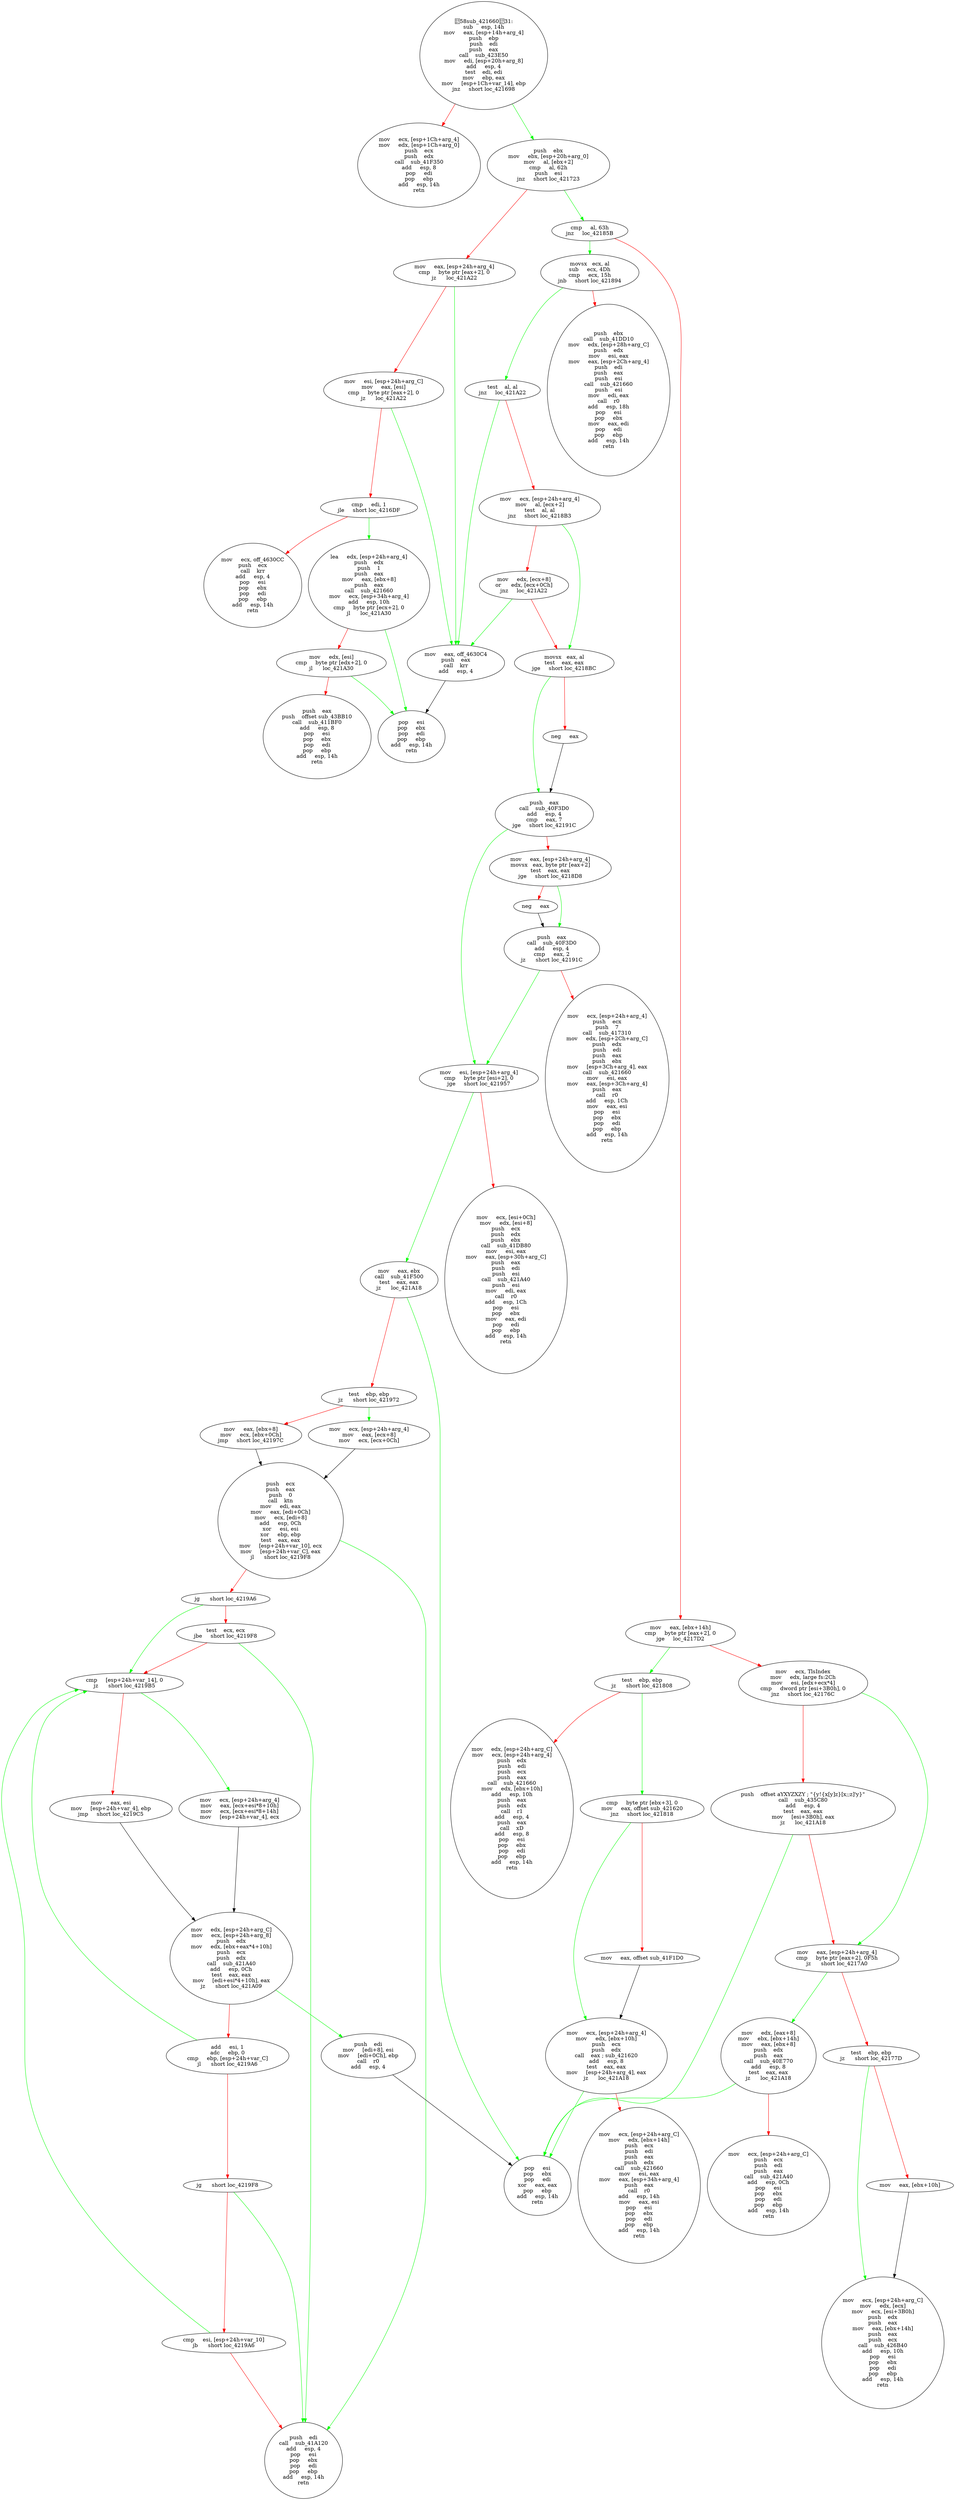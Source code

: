 digraph G{
Node0 [label = "58sub_42166031:
sub     esp, 14h
mov     eax, [esp+14h+arg_4]
push    ebp
push    edi
push    eax
call    sub_423E50
mov     edi, [esp+20h+arg_8]
add     esp, 4
test    edi, edi
mov     ebp, eax
mov     [esp+1Ch+var_14], ebp
jnz     short loc_421698"]
Node1 [label = "mov     ecx, [esp+1Ch+arg_4]
mov     edx, [esp+1Ch+arg_0]
push    ecx
push    edx
call    sub_41F350
add     esp, 8
pop     edi
pop     ebp
add     esp, 14h
retn"]
Node2 [label = "push    ebx
mov     ebx, [esp+20h+arg_0]
mov     al, [ebx+2]
cmp     al, 62h
push    esi
jnz     short loc_421723"]
Node3 [label = "mov     eax, [esp+24h+arg_4]
cmp     byte ptr [eax+2], 0
jz      loc_421A22"]
Node4 [label = "mov     esi, [esp+24h+arg_C]
mov     eax, [esi]
cmp     byte ptr [eax+2], 0
jz      loc_421A22"]
Node5 [label = "cmp     edi, 1
jle     short loc_4216DF"]
Node6 [label = "mov     ecx, off_4630CC
push    ecx
call    krr
add     esp, 4
pop     esi
pop     ebx
pop     edi
pop     ebp
add     esp, 14h
retn"]
Node7 [label = "lea     edx, [esp+24h+arg_4]
push    edx
push    1
push    eax
mov     eax, [ebx+8]
push    eax
call    sub_421660
mov     ecx, [esp+34h+arg_4]
add     esp, 10h
cmp     byte ptr [ecx+2], 0
jl      loc_421A30"]
Node8 [label = "mov     edx, [esi]
cmp     byte ptr [edx+2], 0
jl      loc_421A30"]
Node9 [label = "push    eax
push    offset sub_43BB10
call    sub_411BF0
add     esp, 8
pop     esi
pop     ebx
pop     edi
pop     ebp
add     esp, 14h
retn"]
Node10 [label = "cmp     al, 63h
jnz     loc_42185B"]
Node11 [label = "mov     eax, [ebx+14h]
cmp     byte ptr [eax+2], 0
jge     loc_4217D2"]
Node12 [label = "mov     ecx, TlsIndex
mov     edx, large fs:2Ch
mov     esi, [edx+ecx*4]
cmp     dword ptr [esi+3B0h], 0
jnz     short loc_42176C"]
Node13 [label = "push    offset aYXYZXZY ; \"{y!{x[y]z}[x;;z]'y}\"
call    sub_435C80
add     esp, 4
test    eax, eax
mov     [esi+3B0h], eax
jz      loc_421A18"]
Node14 [label = "mov     eax, [esp+24h+arg_4]
cmp     byte ptr [eax+2], 0F5h
jz      short loc_4217A0"]
Node15 [label = "test    ebp, ebp
jz      short loc_42177D"]
Node16 [label = "mov     eax, [ebx+10h]"]
Node17 [label = "mov     ecx, [esp+24h+arg_C]
mov     edx, [ecx]
mov     ecx, [esi+3B0h]
push    edx
push    eax
mov     eax, [ebx+14h]
push    eax
push    ecx
call    sub_426B40
add     esp, 10h
pop     esi
pop     ebx
pop     edi
pop     ebp
add     esp, 14h
retn"]
Node18 [label = "mov     edx, [eax+8]
mov     ebx, [ebx+14h]
mov     eax, [ebx+8]
push    edx
push    eax
call    sub_40E770
add     esp, 8
test    eax, eax
jz      loc_421A18"]
Node19 [label = "mov     ecx, [esp+24h+arg_C]
push    ecx
push    edi
push    eax
call    sub_421A40
add     esp, 0Ch
pop     esi
pop     ebx
pop     edi
pop     ebp
add     esp, 14h
retn"]
Node20 [label = "test    ebp, ebp
jz      short loc_421808"]
Node21 [label = "mov     edx, [esp+24h+arg_C]
mov     ecx, [esp+24h+arg_4]
push    edx
push    edi
push    ecx
push    eax
call    sub_421660
mov     edx, [ebx+10h]
add     esp, 10h
push    eax
push    edx
call    r1
add     esp, 4
push    eax
call    xD
add     esp, 8
pop     esi
pop     ebx
pop     edi
pop     ebp
add     esp, 14h
retn"]
Node22 [label = "cmp     byte ptr [ebx+3], 0
mov     eax, offset sub_421620
jnz     short loc_421818"]
Node23 [label = "mov     eax, offset sub_41F1D0"]
Node24 [label = "mov     ecx, [esp+24h+arg_4]
mov     edx, [ebx+10h]
push    ecx
push    edx
call    eax ; sub_421620
add     esp, 8
test    eax, eax
mov     [esp+24h+arg_4], eax
jz      loc_421A18"]
Node25 [label = "mov     ecx, [esp+24h+arg_C]
mov     edx, [ebx+14h]
push    ecx
push    edi
push    eax
push    edx
call    sub_421660
mov     esi, eax
mov     eax, [esp+34h+arg_4]
push    eax
call    r0
add     esp, 14h
mov     eax, esi
pop     esi
pop     ebx
pop     edi
pop     ebp
add     esp, 14h
retn"]
Node26 [label = "movsx   ecx, al
sub     ecx, 4Dh
cmp     ecx, 15h
jnb     short loc_421894"]
Node27 [label = "push    ebx
call    sub_41DD10
mov     edx, [esp+28h+arg_C]
push    edx
mov     esi, eax
mov     eax, [esp+2Ch+arg_4]
push    edi
push    eax
push    esi
call    sub_421660
push    esi
mov     edi, eax
call    r0
add     esp, 18h
pop     esi
pop     ebx
mov     eax, edi
pop     edi
pop     ebp
add     esp, 14h
retn"]
Node28 [label = "test    al, al
jnz     loc_421A22"]
Node29 [label = "mov     ecx, [esp+24h+arg_4]
mov     al, [ecx+2]
test    al, al
jnz     short loc_4218B3"]
Node30 [label = "mov     edx, [ecx+8]
or      edx, [ecx+0Ch]
jnz     loc_421A22"]
Node31 [label = "movsx   eax, al
test    eax, eax
jge     short loc_4218BC"]
Node32 [label = "neg     eax"]
Node33 [label = "push    eax
call    sub_40F3D0
add     esp, 4
cmp     eax, 7
jge     short loc_42191C"]
Node34 [label = "mov     eax, [esp+24h+arg_4]
movsx   eax, byte ptr [eax+2]
test    eax, eax
jge     short loc_4218D8"]
Node35 [label = "neg     eax"]
Node36 [label = "push    eax
call    sub_40F3D0
add     esp, 4
cmp     eax, 2
jz      short loc_42191C"]
Node37 [label = "mov     ecx, [esp+24h+arg_4]
push    ecx
push    7
call    sub_417310
mov     edx, [esp+2Ch+arg_C]
push    edx
push    edi
push    eax
push    ebx
mov     [esp+3Ch+arg_4], eax
call    sub_421660
mov     esi, eax
mov     eax, [esp+3Ch+arg_4]
push    eax
call    r0
add     esp, 1Ch
mov     eax, esi
pop     esi
pop     ebx
pop     edi
pop     ebp
add     esp, 14h
retn"]
Node38 [label = "mov     esi, [esp+24h+arg_4]
cmp     byte ptr [esi+2], 0
jge     short loc_421957"]
Node39 [label = "mov     ecx, [esi+0Ch]
mov     edx, [esi+8]
push    ecx
push    edx
push    ebx
call    sub_41DB80
mov     esi, eax
mov     eax, [esp+30h+arg_C]
push    eax
push    edi
push    esi
call    sub_421A40
push    esi
mov     edi, eax
call    r0
add     esp, 1Ch
pop     esi
pop     ebx
mov     eax, edi
pop     edi
pop     ebp
add     esp, 14h
retn"]
Node40 [label = "mov     eax, ebx
call    sub_41F500
test    eax, eax
jz      loc_421A18"]
Node41 [label = "test    ebp, ebp
jz      short loc_421972"]
Node42 [label = "mov     eax, [ebx+8]
mov     ecx, [ebx+0Ch]
jmp     short loc_42197C"]
Node43 [label = "mov     ecx, [esp+24h+arg_4]
mov     eax, [ecx+8]
mov     ecx, [ecx+0Ch]"]
Node44 [label = "push    ecx
push    eax
push    0
call    ktn
mov     edi, eax
mov     eax, [edi+0Ch]
mov     ecx, [edi+8]
add     esp, 0Ch
xor     esi, esi
xor     ebp, ebp
test    eax, eax
mov     [esp+24h+var_10], ecx
mov     [esp+24h+var_C], eax
jl      short loc_4219F8"]
Node45 [label = "jg      short loc_4219A6"]
Node46 [label = "test    ecx, ecx
jbe     short loc_4219F8"]
Node47 [label = "cmp     [esp+24h+var_14], 0
jz      short loc_4219B5"]
Node48 [label = "mov     eax, esi
mov     [esp+24h+var_4], ebp
jmp     short loc_4219C5"]
Node49 [label = "mov     ecx, [esp+24h+arg_4]
mov     eax, [ecx+esi*8+10h]
mov     ecx, [ecx+esi*8+14h]
mov     [esp+24h+var_4], ecx"]
Node50 [label = "mov     edx, [esp+24h+arg_C]
mov     ecx, [esp+24h+arg_8]
push    edx
mov     edx, [ebx+eax*4+10h]
push    ecx
push    edx
call    sub_421A40
add     esp, 0Ch
test    eax, eax
mov     [edi+esi*4+10h], eax
jz      short loc_421A09"]
Node51 [label = "add     esi, 1
adc     ebp, 0
cmp     ebp, [esp+24h+var_C]
jl      short loc_4219A6"]
Node52 [label = "jg      short loc_4219F8"]
Node53 [label = "cmp     esi, [esp+24h+var_10]
jb      short loc_4219A6"]
Node54 [label = "push    edi
call    sub_41A120
add     esp, 4
pop     esi
pop     ebx
pop     edi
pop     ebp
add     esp, 14h
retn"]
Node55 [label = "push    edi
mov     [edi+8], esi
mov     [edi+0Ch], ebp
call    r0
add     esp, 4"]
Node56 [label = "pop     esi
pop     ebx
pop     edi
xor     eax, eax
pop     ebp
add     esp, 14h
retn"]
Node57 [label = "mov     eax, off_4630C4
push    eax
call    krr
add     esp, 4"]
Node58 [label = "pop     esi
pop     ebx
pop     edi
pop     ebp
add     esp, 14h
retn"]
Node0 -> Node1 [color = "red"]
Node0 -> Node2 [color = "green"]
Node2 -> Node3 [color = "red"]
Node2 -> Node10 [color = "green"]
Node3 -> Node4 [color = "red"]
Node3 -> Node57 [color = "green"]
Node4 -> Node5 [color = "red"]
Node4 -> Node57 [color = "green"]
Node5 -> Node6 [color = "red"]
Node5 -> Node7 [color = "green"]
Node7 -> Node8 [color = "red"]
Node7 -> Node58 [color = "green"]
Node8 -> Node9 [color = "red"]
Node8 -> Node58 [color = "green"]
Node10 -> Node11 [color = "red"]
Node10 -> Node26 [color = "green"]
Node11 -> Node12 [color = "red"]
Node11 -> Node20 [color = "green"]
Node12 -> Node13 [color = "red"]
Node12 -> Node14 [color = "green"]
Node13 -> Node14 [color = "red"]
Node13 -> Node56 [color = "green"]
Node14 -> Node15 [color = "red"]
Node14 -> Node18 [color = "green"]
Node15 -> Node16 [color = "red"]
Node15 -> Node17 [color = "green"]
Node16 -> Node17 [color = "black"]
Node18 -> Node19 [color = "red"]
Node18 -> Node56 [color = "green"]
Node20 -> Node21 [color = "red"]
Node20 -> Node22 [color = "green"]
Node22 -> Node23 [color = "red"]
Node22 -> Node24 [color = "green"]
Node23 -> Node24 [color = "black"]
Node24 -> Node25 [color = "red"]
Node24 -> Node56 [color = "green"]
Node26 -> Node27 [color = "red"]
Node26 -> Node28 [color = "green"]
Node28 -> Node29 [color = "red"]
Node28 -> Node57 [color = "green"]
Node29 -> Node30 [color = "red"]
Node29 -> Node31 [color = "green"]
Node30 -> Node31 [color = "red"]
Node30 -> Node57 [color = "green"]
Node31 -> Node32 [color = "red"]
Node31 -> Node33 [color = "green"]
Node32 -> Node33 [color = "black"]
Node33 -> Node34 [color = "red"]
Node33 -> Node38 [color = "green"]
Node34 -> Node35 [color = "red"]
Node34 -> Node36 [color = "green"]
Node35 -> Node36 [color = "black"]
Node36 -> Node37 [color = "red"]
Node36 -> Node38 [color = "green"]
Node38 -> Node39 [color = "red"]
Node38 -> Node40 [color = "green"]
Node40 -> Node41 [color = "red"]
Node40 -> Node56 [color = "green"]
Node41 -> Node42 [color = "red"]
Node41 -> Node43 [color = "green"]
Node42 -> Node44 [color = "black"]
Node43 -> Node44 [color = "black"]
Node44 -> Node45 [color = "red"]
Node44 -> Node54 [color = "green"]
Node45 -> Node46 [color = "red"]
Node45 -> Node47 [color = "green"]
Node46 -> Node47 [color = "red"]
Node46 -> Node54 [color = "green"]
Node47 -> Node48 [color = "red"]
Node47 -> Node49 [color = "green"]
Node48 -> Node50 [color = "black"]
Node49 -> Node50 [color = "black"]
Node50 -> Node51 [color = "red"]
Node50 -> Node55 [color = "green"]
Node51 -> Node47 [color = "green"]
Node51 -> Node52 [color = "red"]
Node52 -> Node53 [color = "red"]
Node52 -> Node54 [color = "green"]
Node53 -> Node47 [color = "green"]
Node53 -> Node54 [color = "red"]
Node55 -> Node56 [color = "black"]
Node57 -> Node58 [color = "black"]
}
